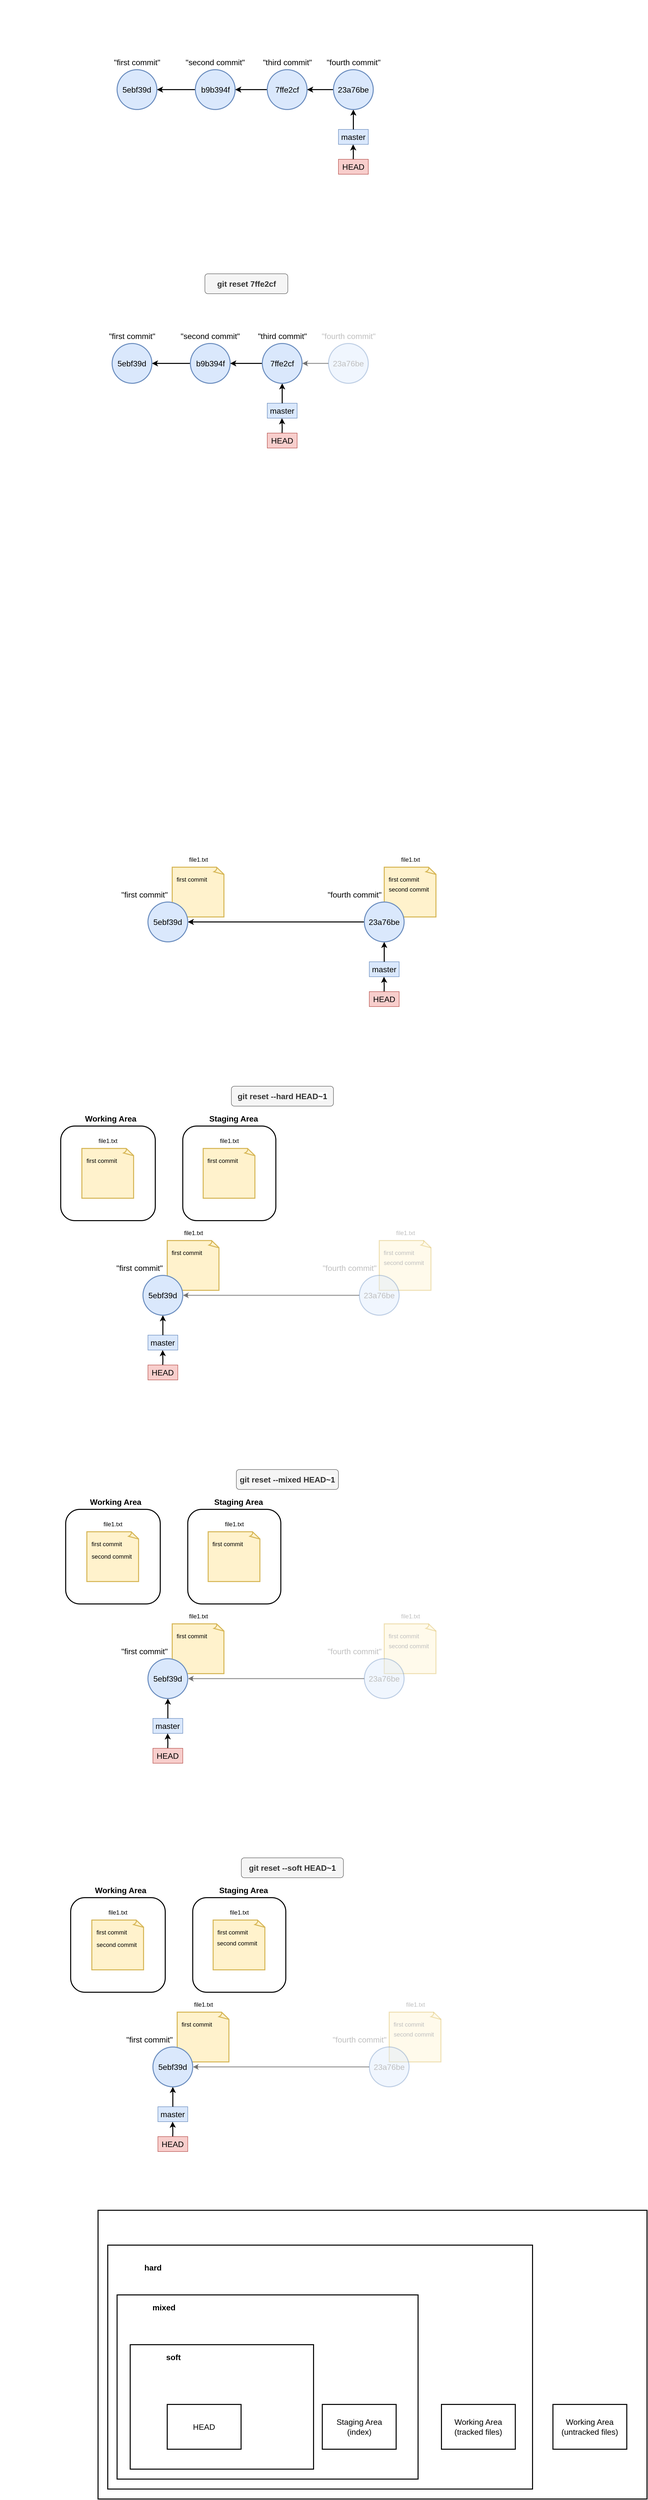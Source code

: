 <mxfile version="26.0.5">
  <diagram name="Pagina-1" id="MbRyjYETofZsR4-3Njn7">
    <mxGraphModel dx="2868" dy="391" grid="1" gridSize="10" guides="1" tooltips="1" connect="1" arrows="1" fold="1" page="1" pageScale="1" pageWidth="827" pageHeight="1169" math="0" shadow="0">
      <root>
        <mxCell id="0" />
        <mxCell id="1" parent="0" />
        <mxCell id="Lwe1MgsLQpCPCCq5rCXx-76" value="" style="rounded=1;whiteSpace=wrap;html=1;strokeWidth=2;strokeColor=none;absoluteArcSize=1;arcSize=0;" vertex="1" parent="1">
          <mxGeometry x="202" y="4530" width="990" height="450" as="geometry" />
        </mxCell>
        <mxCell id="Lwe1MgsLQpCPCCq5rCXx-1" value="" style="rounded=1;whiteSpace=wrap;html=1;strokeWidth=2;strokeColor=none;absoluteArcSize=1;arcSize=0;" vertex="1" parent="1">
          <mxGeometry x="140" y="2170" width="990" height="450" as="geometry" />
        </mxCell>
        <mxCell id="Lwe1MgsLQpCPCCq5rCXx-2" value="&lt;font style=&quot;font-size: 16px;&quot;&gt;5ebf39d&lt;/font&gt;" style="ellipse;whiteSpace=wrap;html=1;aspect=fixed;strokeWidth=2;fillColor=#dae8fc;strokeColor=#6c8ebf;" vertex="1" parent="1">
          <mxGeometry x="365.25" y="2310" width="80" height="80" as="geometry" />
        </mxCell>
        <mxCell id="Lwe1MgsLQpCPCCq5rCXx-3" value="&lt;font style=&quot;font-size: 16px;&quot;&gt;&quot;first commit&quot;&lt;/font&gt;" style="text;html=1;align=center;verticalAlign=middle;whiteSpace=wrap;rounded=0;" vertex="1" parent="1">
          <mxGeometry x="350" y="2280" width="110.5" height="30" as="geometry" />
        </mxCell>
        <mxCell id="Lwe1MgsLQpCPCCq5rCXx-4" style="edgeStyle=orthogonalEdgeStyle;rounded=0;orthogonalLoop=1;jettySize=auto;html=1;endArrow=none;endFill=0;startArrow=classic;startFill=1;strokeWidth=2;" edge="1" parent="1">
          <mxGeometry relative="1" as="geometry">
            <mxPoint x="839.5" y="2500" as="targetPoint" />
            <mxPoint x="839.5" y="2460" as="sourcePoint" />
          </mxGeometry>
        </mxCell>
        <mxCell id="Lwe1MgsLQpCPCCq5rCXx-5" value="&lt;font style=&quot;font-size: 16px;&quot;&gt;HEAD&lt;/font&gt;" style="text;html=1;align=center;verticalAlign=middle;whiteSpace=wrap;rounded=0;fillColor=#f8cecc;strokeColor=#b85450;" vertex="1" parent="1">
          <mxGeometry x="810" y="2490" width="60" height="30" as="geometry" />
        </mxCell>
        <mxCell id="Lwe1MgsLQpCPCCq5rCXx-6" value="&lt;font style=&quot;font-size: 16px;&quot;&gt;master&lt;/font&gt;" style="text;html=1;align=center;verticalAlign=middle;whiteSpace=wrap;rounded=0;fillColor=#dae8fc;strokeColor=#6c8ebf;" vertex="1" parent="1">
          <mxGeometry x="810" y="2430" width="60" height="30" as="geometry" />
        </mxCell>
        <mxCell id="Lwe1MgsLQpCPCCq5rCXx-7" value="" style="endArrow=classic;html=1;rounded=0;entryX=0.5;entryY=1;entryDx=0;entryDy=0;exitX=0.5;exitY=0;exitDx=0;exitDy=0;strokeWidth=2;" edge="1" parent="1" source="Lwe1MgsLQpCPCCq5rCXx-6">
          <mxGeometry width="50" height="50" relative="1" as="geometry">
            <mxPoint x="780" y="2460" as="sourcePoint" />
            <mxPoint x="840" y="2390" as="targetPoint" />
          </mxGeometry>
        </mxCell>
        <mxCell id="Lwe1MgsLQpCPCCq5rCXx-8" style="edgeStyle=orthogonalEdgeStyle;rounded=0;orthogonalLoop=1;jettySize=auto;html=1;entryX=1;entryY=0.5;entryDx=0;entryDy=0;strokeWidth=2;" edge="1" parent="1" source="Lwe1MgsLQpCPCCq5rCXx-9" target="Lwe1MgsLQpCPCCq5rCXx-2">
          <mxGeometry relative="1" as="geometry" />
        </mxCell>
        <mxCell id="Lwe1MgsLQpCPCCq5rCXx-9" value="&lt;font style=&quot;font-size: 16px;&quot;&gt;b9b394f&lt;/font&gt;" style="ellipse;whiteSpace=wrap;html=1;aspect=fixed;strokeWidth=2;fillColor=#dae8fc;strokeColor=#6c8ebf;" vertex="1" parent="1">
          <mxGeometry x="522.5" y="2310" width="80" height="80" as="geometry" />
        </mxCell>
        <mxCell id="Lwe1MgsLQpCPCCq5rCXx-10" value="&lt;font style=&quot;font-size: 16px;&quot;&gt;&quot;second commit&quot;&lt;/font&gt;" style="text;html=1;align=center;verticalAlign=middle;whiteSpace=wrap;rounded=0;" vertex="1" parent="1">
          <mxGeometry x="502.25" y="2280" width="120.5" height="30" as="geometry" />
        </mxCell>
        <mxCell id="Lwe1MgsLQpCPCCq5rCXx-17" style="edgeStyle=orthogonalEdgeStyle;rounded=0;orthogonalLoop=1;jettySize=auto;html=1;entryX=1;entryY=0.5;entryDx=0;entryDy=0;strokeWidth=2;" edge="1" parent="1" source="Lwe1MgsLQpCPCCq5rCXx-15" target="Lwe1MgsLQpCPCCq5rCXx-9">
          <mxGeometry relative="1" as="geometry" />
        </mxCell>
        <mxCell id="Lwe1MgsLQpCPCCq5rCXx-15" value="&lt;font style=&quot;font-size: 16px;&quot;&gt;7ffe2cf&lt;/font&gt;" style="ellipse;whiteSpace=wrap;html=1;aspect=fixed;strokeWidth=2;fillColor=#dae8fc;strokeColor=#6c8ebf;" vertex="1" parent="1">
          <mxGeometry x="667" y="2310" width="80" height="80" as="geometry" />
        </mxCell>
        <mxCell id="Lwe1MgsLQpCPCCq5rCXx-18" style="edgeStyle=orthogonalEdgeStyle;rounded=0;orthogonalLoop=1;jettySize=auto;html=1;entryX=1;entryY=0.5;entryDx=0;entryDy=0;strokeWidth=2;" edge="1" parent="1" source="Lwe1MgsLQpCPCCq5rCXx-16" target="Lwe1MgsLQpCPCCq5rCXx-15">
          <mxGeometry relative="1" as="geometry" />
        </mxCell>
        <mxCell id="Lwe1MgsLQpCPCCq5rCXx-16" value="&lt;font style=&quot;font-size: 16px;&quot;&gt;23a76be&lt;/font&gt;" style="ellipse;whiteSpace=wrap;html=1;aspect=fixed;strokeWidth=2;fillColor=#dae8fc;strokeColor=#6c8ebf;" vertex="1" parent="1">
          <mxGeometry x="800" y="2310" width="80" height="80" as="geometry" />
        </mxCell>
        <mxCell id="Lwe1MgsLQpCPCCq5rCXx-19" value="&lt;font style=&quot;font-size: 16px;&quot;&gt;&quot;third commit&quot;&lt;/font&gt;" style="text;html=1;align=center;verticalAlign=middle;whiteSpace=wrap;rounded=0;" vertex="1" parent="1">
          <mxGeometry x="646.75" y="2280" width="120.5" height="30" as="geometry" />
        </mxCell>
        <mxCell id="Lwe1MgsLQpCPCCq5rCXx-20" value="&lt;font style=&quot;font-size: 16px;&quot;&gt;&quot;fourth commit&quot;&lt;/font&gt;" style="text;html=1;align=center;verticalAlign=middle;whiteSpace=wrap;rounded=0;" vertex="1" parent="1">
          <mxGeometry x="780" y="2280" width="120.5" height="30" as="geometry" />
        </mxCell>
        <mxCell id="Lwe1MgsLQpCPCCq5rCXx-21" value="" style="rounded=1;whiteSpace=wrap;html=1;strokeWidth=2;strokeColor=none;absoluteArcSize=1;arcSize=0;" vertex="1" parent="1">
          <mxGeometry x="130" y="2720" width="990" height="450" as="geometry" />
        </mxCell>
        <mxCell id="Lwe1MgsLQpCPCCq5rCXx-22" value="&lt;font style=&quot;font-size: 16px;&quot;&gt;5ebf39d&lt;/font&gt;" style="ellipse;whiteSpace=wrap;html=1;aspect=fixed;strokeWidth=2;fillColor=#dae8fc;strokeColor=#6c8ebf;" vertex="1" parent="1">
          <mxGeometry x="355.25" y="2860" width="80" height="80" as="geometry" />
        </mxCell>
        <mxCell id="Lwe1MgsLQpCPCCq5rCXx-23" value="&lt;font style=&quot;font-size: 16px;&quot;&gt;&quot;first commit&quot;&lt;/font&gt;" style="text;html=1;align=center;verticalAlign=middle;whiteSpace=wrap;rounded=0;" vertex="1" parent="1">
          <mxGeometry x="340" y="2830" width="110.5" height="30" as="geometry" />
        </mxCell>
        <mxCell id="Lwe1MgsLQpCPCCq5rCXx-24" style="edgeStyle=orthogonalEdgeStyle;rounded=0;orthogonalLoop=1;jettySize=auto;html=1;endArrow=none;endFill=0;startArrow=classic;startFill=1;strokeWidth=2;" edge="1" parent="1">
          <mxGeometry relative="1" as="geometry">
            <mxPoint x="696.5" y="3050" as="targetPoint" />
            <mxPoint x="696.5" y="3010" as="sourcePoint" />
          </mxGeometry>
        </mxCell>
        <mxCell id="Lwe1MgsLQpCPCCq5rCXx-25" value="&lt;font style=&quot;font-size: 16px;&quot;&gt;HEAD&lt;/font&gt;" style="text;html=1;align=center;verticalAlign=middle;whiteSpace=wrap;rounded=0;fillColor=#f8cecc;strokeColor=#b85450;" vertex="1" parent="1">
          <mxGeometry x="667" y="3040" width="60" height="30" as="geometry" />
        </mxCell>
        <mxCell id="Lwe1MgsLQpCPCCq5rCXx-26" value="&lt;font style=&quot;font-size: 16px;&quot;&gt;master&lt;/font&gt;" style="text;html=1;align=center;verticalAlign=middle;whiteSpace=wrap;rounded=0;fillColor=#dae8fc;strokeColor=#6c8ebf;" vertex="1" parent="1">
          <mxGeometry x="667" y="2980" width="60" height="30" as="geometry" />
        </mxCell>
        <mxCell id="Lwe1MgsLQpCPCCq5rCXx-27" value="" style="endArrow=classic;html=1;rounded=0;entryX=0.5;entryY=1;entryDx=0;entryDy=0;exitX=0.5;exitY=0;exitDx=0;exitDy=0;strokeWidth=2;" edge="1" parent="1" source="Lwe1MgsLQpCPCCq5rCXx-26">
          <mxGeometry width="50" height="50" relative="1" as="geometry">
            <mxPoint x="637" y="3010" as="sourcePoint" />
            <mxPoint x="697" y="2940" as="targetPoint" />
          </mxGeometry>
        </mxCell>
        <mxCell id="Lwe1MgsLQpCPCCq5rCXx-28" style="edgeStyle=orthogonalEdgeStyle;rounded=0;orthogonalLoop=1;jettySize=auto;html=1;entryX=1;entryY=0.5;entryDx=0;entryDy=0;strokeWidth=2;" edge="1" parent="1" source="Lwe1MgsLQpCPCCq5rCXx-29" target="Lwe1MgsLQpCPCCq5rCXx-22">
          <mxGeometry relative="1" as="geometry" />
        </mxCell>
        <mxCell id="Lwe1MgsLQpCPCCq5rCXx-29" value="&lt;font style=&quot;font-size: 16px;&quot;&gt;b9b394f&lt;/font&gt;" style="ellipse;whiteSpace=wrap;html=1;aspect=fixed;strokeWidth=2;fillColor=#dae8fc;strokeColor=#6c8ebf;" vertex="1" parent="1">
          <mxGeometry x="512.5" y="2860" width="80" height="80" as="geometry" />
        </mxCell>
        <mxCell id="Lwe1MgsLQpCPCCq5rCXx-30" value="&lt;font style=&quot;font-size: 16px;&quot;&gt;&quot;second commit&quot;&lt;/font&gt;" style="text;html=1;align=center;verticalAlign=middle;whiteSpace=wrap;rounded=0;" vertex="1" parent="1">
          <mxGeometry x="492.25" y="2830" width="120.5" height="30" as="geometry" />
        </mxCell>
        <mxCell id="Lwe1MgsLQpCPCCq5rCXx-31" style="edgeStyle=orthogonalEdgeStyle;rounded=0;orthogonalLoop=1;jettySize=auto;html=1;entryX=1;entryY=0.5;entryDx=0;entryDy=0;strokeWidth=2;" edge="1" parent="1" source="Lwe1MgsLQpCPCCq5rCXx-32" target="Lwe1MgsLQpCPCCq5rCXx-29">
          <mxGeometry relative="1" as="geometry" />
        </mxCell>
        <mxCell id="Lwe1MgsLQpCPCCq5rCXx-32" value="&lt;font style=&quot;font-size: 16px;&quot;&gt;7ffe2cf&lt;/font&gt;" style="ellipse;whiteSpace=wrap;html=1;aspect=fixed;strokeWidth=2;fillColor=#dae8fc;strokeColor=#6c8ebf;" vertex="1" parent="1">
          <mxGeometry x="657" y="2860" width="80" height="80" as="geometry" />
        </mxCell>
        <mxCell id="Lwe1MgsLQpCPCCq5rCXx-33" style="edgeStyle=orthogonalEdgeStyle;rounded=0;orthogonalLoop=1;jettySize=auto;html=1;entryX=1;entryY=0.5;entryDx=0;entryDy=0;strokeWidth=2;opacity=40;" edge="1" parent="1" source="Lwe1MgsLQpCPCCq5rCXx-34" target="Lwe1MgsLQpCPCCq5rCXx-32">
          <mxGeometry relative="1" as="geometry" />
        </mxCell>
        <mxCell id="Lwe1MgsLQpCPCCq5rCXx-34" value="&lt;font style=&quot;font-size: 16px;&quot;&gt;23a76be&lt;/font&gt;" style="ellipse;whiteSpace=wrap;html=1;aspect=fixed;strokeWidth=2;fillColor=#dae8fc;strokeColor=#6c8ebf;opacity=40;fontColor=#BFBFBF;" vertex="1" parent="1">
          <mxGeometry x="790" y="2860" width="80" height="80" as="geometry" />
        </mxCell>
        <mxCell id="Lwe1MgsLQpCPCCq5rCXx-35" value="&lt;font style=&quot;font-size: 16px;&quot;&gt;&quot;third commit&quot;&lt;/font&gt;" style="text;html=1;align=center;verticalAlign=middle;whiteSpace=wrap;rounded=0;" vertex="1" parent="1">
          <mxGeometry x="636.75" y="2830" width="120.5" height="30" as="geometry" />
        </mxCell>
        <mxCell id="Lwe1MgsLQpCPCCq5rCXx-36" value="&lt;font style=&quot;font-size: 16px;&quot;&gt;&quot;fourth commit&quot;&lt;/font&gt;" style="text;html=1;align=center;verticalAlign=middle;whiteSpace=wrap;rounded=0;opacity=40;fontColor=#BFBFBF;" vertex="1" parent="1">
          <mxGeometry x="770" y="2830" width="120.5" height="30" as="geometry" />
        </mxCell>
        <mxCell id="Lwe1MgsLQpCPCCq5rCXx-37" value="git reset 7ffe2cf" style="rounded=1;whiteSpace=wrap;html=1;fillColor=#f5f5f5;fontColor=#333333;strokeColor=#666666;fontStyle=1;fontSize=16;" vertex="1" parent="1">
          <mxGeometry x="541.69" y="2720" width="166.63" height="40" as="geometry" />
        </mxCell>
        <mxCell id="Lwe1MgsLQpCPCCq5rCXx-38" value="" style="rounded=1;whiteSpace=wrap;html=1;strokeWidth=2;strokeColor=none;absoluteArcSize=1;arcSize=0;" vertex="1" parent="1">
          <mxGeometry x="202" y="4350" width="990" height="450" as="geometry" />
        </mxCell>
        <mxCell id="Lwe1MgsLQpCPCCq5rCXx-41" style="edgeStyle=orthogonalEdgeStyle;rounded=0;orthogonalLoop=1;jettySize=auto;html=1;endArrow=none;endFill=0;startArrow=classic;startFill=1;strokeWidth=2;" edge="1" parent="1">
          <mxGeometry relative="1" as="geometry">
            <mxPoint x="456.75" y="4922" as="targetPoint" />
            <mxPoint x="456.75" y="4882" as="sourcePoint" />
          </mxGeometry>
        </mxCell>
        <mxCell id="Lwe1MgsLQpCPCCq5rCXx-42" value="&lt;font style=&quot;font-size: 16px;&quot;&gt;HEAD&lt;/font&gt;" style="text;html=1;align=center;verticalAlign=middle;whiteSpace=wrap;rounded=0;fillColor=#f8cecc;strokeColor=#b85450;" vertex="1" parent="1">
          <mxGeometry x="427.25" y="4912" width="60" height="30" as="geometry" />
        </mxCell>
        <mxCell id="Lwe1MgsLQpCPCCq5rCXx-43" value="&lt;font style=&quot;font-size: 16px;&quot;&gt;master&lt;/font&gt;" style="text;html=1;align=center;verticalAlign=middle;whiteSpace=wrap;rounded=0;fillColor=#dae8fc;strokeColor=#6c8ebf;" vertex="1" parent="1">
          <mxGeometry x="427.25" y="4852" width="60" height="30" as="geometry" />
        </mxCell>
        <mxCell id="Lwe1MgsLQpCPCCq5rCXx-44" value="" style="endArrow=classic;html=1;rounded=0;entryX=0.5;entryY=1;entryDx=0;entryDy=0;exitX=0.5;exitY=0;exitDx=0;exitDy=0;strokeWidth=2;" edge="1" parent="1" source="Lwe1MgsLQpCPCCq5rCXx-43">
          <mxGeometry width="50" height="50" relative="1" as="geometry">
            <mxPoint x="397.25" y="4882" as="sourcePoint" />
            <mxPoint x="457.25" y="4812" as="targetPoint" />
          </mxGeometry>
        </mxCell>
        <mxCell id="Lwe1MgsLQpCPCCq5rCXx-54" style="edgeStyle=orthogonalEdgeStyle;rounded=0;orthogonalLoop=1;jettySize=auto;html=1;entryX=1;entryY=0.5;entryDx=0;entryDy=0;strokeWidth=2;opacity=40;" edge="1" parent="1" source="Lwe1MgsLQpCPCCq5rCXx-51" target="Lwe1MgsLQpCPCCq5rCXx-39">
          <mxGeometry relative="1" as="geometry" />
        </mxCell>
        <mxCell id="Lwe1MgsLQpCPCCq5rCXx-53" value="&lt;font style=&quot;font-size: 16px;&quot;&gt;&quot;fourth commit&quot;&lt;/font&gt;" style="text;html=1;align=center;verticalAlign=middle;whiteSpace=wrap;rounded=0;fontColor=#BFBFBF;" vertex="1" parent="1">
          <mxGeometry x="771.5" y="4702" width="120.5" height="30" as="geometry" />
        </mxCell>
        <mxCell id="Lwe1MgsLQpCPCCq5rCXx-55" value="file1.txt" style="text;html=1;align=center;verticalAlign=middle;whiteSpace=wrap;rounded=0;" vertex="1" parent="1">
          <mxGeometry x="478.5" y="4632" width="80" height="30" as="geometry" />
        </mxCell>
        <mxCell id="Lwe1MgsLQpCPCCq5rCXx-56" value="" style="whiteSpace=wrap;html=1;shape=mxgraph.basic.document;strokeWidth=2;fillColor=#fff2cc;strokeColor=#d6b656;" vertex="1" parent="1">
          <mxGeometry x="466" y="4662" width="105" height="100" as="geometry" />
        </mxCell>
        <mxCell id="Lwe1MgsLQpCPCCq5rCXx-57" value="first commit" style="text;html=1;align=center;verticalAlign=middle;whiteSpace=wrap;rounded=0;" vertex="1" parent="1">
          <mxGeometry x="473" y="4672" width="65" height="30" as="geometry" />
        </mxCell>
        <mxCell id="Lwe1MgsLQpCPCCq5rCXx-40" value="&lt;font style=&quot;font-size: 16px;&quot;&gt;&quot;first commit&quot;&lt;/font&gt;" style="text;html=1;align=center;verticalAlign=middle;whiteSpace=wrap;rounded=0;" vertex="1" parent="1">
          <mxGeometry x="355" y="4702" width="110.5" height="30" as="geometry" />
        </mxCell>
        <mxCell id="Lwe1MgsLQpCPCCq5rCXx-39" value="&lt;font style=&quot;font-size: 16px;&quot;&gt;5ebf39d&lt;/font&gt;" style="ellipse;whiteSpace=wrap;html=1;aspect=fixed;strokeWidth=2;fillColor=#dae8fc;strokeColor=#6c8ebf;" vertex="1" parent="1">
          <mxGeometry x="417.25" y="4732" width="80" height="80" as="geometry" />
        </mxCell>
        <mxCell id="Lwe1MgsLQpCPCCq5rCXx-58" value="file1.txt" style="text;html=1;align=center;verticalAlign=middle;whiteSpace=wrap;rounded=0;fontColor=#BFBFBF;" vertex="1" parent="1">
          <mxGeometry x="904.5" y="4632" width="80" height="30" as="geometry" />
        </mxCell>
        <mxCell id="Lwe1MgsLQpCPCCq5rCXx-59" value="" style="whiteSpace=wrap;html=1;shape=mxgraph.basic.document;strokeWidth=2;fillColor=#fff2cc;strokeColor=#d6b656;opacity=40;" vertex="1" parent="1">
          <mxGeometry x="892" y="4662" width="105" height="100" as="geometry" />
        </mxCell>
        <mxCell id="Lwe1MgsLQpCPCCq5rCXx-60" value="first commit" style="text;html=1;align=center;verticalAlign=middle;whiteSpace=wrap;rounded=0;fontColor=#BFBFBF;" vertex="1" parent="1">
          <mxGeometry x="899" y="4672" width="65" height="30" as="geometry" />
        </mxCell>
        <mxCell id="Lwe1MgsLQpCPCCq5rCXx-61" value="second commit" style="text;html=1;align=center;verticalAlign=middle;whiteSpace=wrap;rounded=0;fontColor=#BFBFBF;" vertex="1" parent="1">
          <mxGeometry x="890" y="4692" width="103" height="30" as="geometry" />
        </mxCell>
        <mxCell id="Lwe1MgsLQpCPCCq5rCXx-51" value="&lt;font style=&quot;font-size: 16px;&quot;&gt;23a76be&lt;/font&gt;" style="ellipse;whiteSpace=wrap;html=1;aspect=fixed;strokeWidth=2;fillColor=#dae8fc;strokeColor=#6c8ebf;opacity=40;fontColor=#BFBFBF;" vertex="1" parent="1">
          <mxGeometry x="852" y="4732" width="80" height="80" as="geometry" />
        </mxCell>
        <mxCell id="Lwe1MgsLQpCPCCq5rCXx-62" value="" style="rounded=1;whiteSpace=wrap;html=1;strokeWidth=2;" vertex="1" parent="1">
          <mxGeometry x="252" y="4432" width="190" height="190" as="geometry" />
        </mxCell>
        <mxCell id="Lwe1MgsLQpCPCCq5rCXx-63" value="Working Area" style="text;html=1;align=center;verticalAlign=middle;whiteSpace=wrap;rounded=0;fontSize=16;fontStyle=1" vertex="1" parent="1">
          <mxGeometry x="294.5" y="4402" width="114.75" height="30" as="geometry" />
        </mxCell>
        <mxCell id="Lwe1MgsLQpCPCCq5rCXx-64" value="file1.txt" style="text;html=1;align=center;verticalAlign=middle;whiteSpace=wrap;rounded=0;" vertex="1" parent="1">
          <mxGeometry x="307" y="4447" width="80" height="30" as="geometry" />
        </mxCell>
        <mxCell id="Lwe1MgsLQpCPCCq5rCXx-65" value="" style="rounded=1;whiteSpace=wrap;html=1;strokeWidth=2;" vertex="1" parent="1">
          <mxGeometry x="497.25" y="4432" width="187" height="190" as="geometry" />
        </mxCell>
        <mxCell id="Lwe1MgsLQpCPCCq5rCXx-66" value="Staging Area" style="text;html=1;align=center;verticalAlign=middle;whiteSpace=wrap;rounded=0;fontSize=16;fontStyle=1" vertex="1" parent="1">
          <mxGeometry x="545.25" y="4402" width="109.25" height="30" as="geometry" />
        </mxCell>
        <mxCell id="Lwe1MgsLQpCPCCq5rCXx-67" value="" style="whiteSpace=wrap;html=1;shape=mxgraph.basic.document;strokeWidth=2;fillColor=#fff2cc;strokeColor=#d6b656;" vertex="1" parent="1">
          <mxGeometry x="294.5" y="4477" width="105" height="100" as="geometry" />
        </mxCell>
        <mxCell id="Lwe1MgsLQpCPCCq5rCXx-68" value="first commit" style="text;html=1;align=center;verticalAlign=middle;whiteSpace=wrap;rounded=0;" vertex="1" parent="1">
          <mxGeometry x="301.5" y="4487" width="65" height="30" as="geometry" />
        </mxCell>
        <mxCell id="Lwe1MgsLQpCPCCq5rCXx-73" value="file1.txt" style="text;html=1;align=center;verticalAlign=middle;whiteSpace=wrap;rounded=0;" vertex="1" parent="1">
          <mxGeometry x="550.75" y="4447" width="80" height="30" as="geometry" />
        </mxCell>
        <mxCell id="Lwe1MgsLQpCPCCq5rCXx-74" value="" style="whiteSpace=wrap;html=1;shape=mxgraph.basic.document;strokeWidth=2;fillColor=#fff2cc;strokeColor=#d6b656;" vertex="1" parent="1">
          <mxGeometry x="538.25" y="4477" width="105" height="100" as="geometry" />
        </mxCell>
        <mxCell id="Lwe1MgsLQpCPCCq5rCXx-75" value="first commit" style="text;html=1;align=center;verticalAlign=middle;whiteSpace=wrap;rounded=0;" vertex="1" parent="1">
          <mxGeometry x="545.25" y="4487" width="65" height="30" as="geometry" />
        </mxCell>
        <mxCell id="Lwe1MgsLQpCPCCq5rCXx-77" value="" style="rounded=1;whiteSpace=wrap;html=1;strokeWidth=2;strokeColor=none;absoluteArcSize=1;arcSize=0;" vertex="1" parent="1">
          <mxGeometry x="212" y="3780" width="990" height="450" as="geometry" />
        </mxCell>
        <mxCell id="Lwe1MgsLQpCPCCq5rCXx-78" value="" style="rounded=1;whiteSpace=wrap;html=1;strokeWidth=2;strokeColor=none;absoluteArcSize=1;arcSize=0;" vertex="1" parent="1">
          <mxGeometry x="212" y="3600" width="990" height="450" as="geometry" />
        </mxCell>
        <mxCell id="Lwe1MgsLQpCPCCq5rCXx-79" style="edgeStyle=orthogonalEdgeStyle;rounded=0;orthogonalLoop=1;jettySize=auto;html=1;endArrow=none;endFill=0;startArrow=classic;startFill=1;strokeWidth=2;" edge="1" parent="1">
          <mxGeometry relative="1" as="geometry">
            <mxPoint x="901.5" y="4172" as="targetPoint" />
            <mxPoint x="901.5" y="4132" as="sourcePoint" />
          </mxGeometry>
        </mxCell>
        <mxCell id="Lwe1MgsLQpCPCCq5rCXx-80" value="&lt;font style=&quot;font-size: 16px;&quot;&gt;HEAD&lt;/font&gt;" style="text;html=1;align=center;verticalAlign=middle;whiteSpace=wrap;rounded=0;fillColor=#f8cecc;strokeColor=#b85450;" vertex="1" parent="1">
          <mxGeometry x="872" y="4162" width="60" height="30" as="geometry" />
        </mxCell>
        <mxCell id="Lwe1MgsLQpCPCCq5rCXx-81" value="&lt;font style=&quot;font-size: 16px;&quot;&gt;master&lt;/font&gt;" style="text;html=1;align=center;verticalAlign=middle;whiteSpace=wrap;rounded=0;fillColor=#dae8fc;strokeColor=#6c8ebf;" vertex="1" parent="1">
          <mxGeometry x="872" y="4102" width="60" height="30" as="geometry" />
        </mxCell>
        <mxCell id="Lwe1MgsLQpCPCCq5rCXx-82" value="" style="endArrow=classic;html=1;rounded=0;entryX=0.5;entryY=1;entryDx=0;entryDy=0;exitX=0.5;exitY=0;exitDx=0;exitDy=0;strokeWidth=2;" edge="1" parent="1" source="Lwe1MgsLQpCPCCq5rCXx-81">
          <mxGeometry width="50" height="50" relative="1" as="geometry">
            <mxPoint x="842" y="4132" as="sourcePoint" />
            <mxPoint x="902" y="4062" as="targetPoint" />
          </mxGeometry>
        </mxCell>
        <mxCell id="Lwe1MgsLQpCPCCq5rCXx-83" style="edgeStyle=orthogonalEdgeStyle;rounded=0;orthogonalLoop=1;jettySize=auto;html=1;entryX=1;entryY=0.5;entryDx=0;entryDy=0;strokeWidth=2;" edge="1" parent="1" source="Lwe1MgsLQpCPCCq5rCXx-94" target="Lwe1MgsLQpCPCCq5rCXx-89">
          <mxGeometry relative="1" as="geometry" />
        </mxCell>
        <mxCell id="Lwe1MgsLQpCPCCq5rCXx-84" value="&lt;font style=&quot;font-size: 16px;&quot;&gt;&quot;fourth commit&quot;&lt;/font&gt;" style="text;html=1;align=center;verticalAlign=middle;whiteSpace=wrap;rounded=0;" vertex="1" parent="1">
          <mxGeometry x="781.5" y="3952" width="120.5" height="30" as="geometry" />
        </mxCell>
        <mxCell id="Lwe1MgsLQpCPCCq5rCXx-85" value="file1.txt" style="text;html=1;align=center;verticalAlign=middle;whiteSpace=wrap;rounded=0;" vertex="1" parent="1">
          <mxGeometry x="488.5" y="3882" width="80" height="30" as="geometry" />
        </mxCell>
        <mxCell id="Lwe1MgsLQpCPCCq5rCXx-86" value="" style="whiteSpace=wrap;html=1;shape=mxgraph.basic.document;strokeWidth=2;fillColor=#fff2cc;strokeColor=#d6b656;" vertex="1" parent="1">
          <mxGeometry x="476" y="3912" width="105" height="100" as="geometry" />
        </mxCell>
        <mxCell id="Lwe1MgsLQpCPCCq5rCXx-87" value="first commit" style="text;html=1;align=center;verticalAlign=middle;whiteSpace=wrap;rounded=0;" vertex="1" parent="1">
          <mxGeometry x="483" y="3922" width="65" height="30" as="geometry" />
        </mxCell>
        <mxCell id="Lwe1MgsLQpCPCCq5rCXx-88" value="&lt;font style=&quot;font-size: 16px;&quot;&gt;&quot;first commit&quot;&lt;/font&gt;" style="text;html=1;align=center;verticalAlign=middle;whiteSpace=wrap;rounded=0;" vertex="1" parent="1">
          <mxGeometry x="365" y="3952" width="110.5" height="30" as="geometry" />
        </mxCell>
        <mxCell id="Lwe1MgsLQpCPCCq5rCXx-89" value="&lt;font style=&quot;font-size: 16px;&quot;&gt;5ebf39d&lt;/font&gt;" style="ellipse;whiteSpace=wrap;html=1;aspect=fixed;strokeWidth=2;fillColor=#dae8fc;strokeColor=#6c8ebf;" vertex="1" parent="1">
          <mxGeometry x="427.25" y="3982" width="80" height="80" as="geometry" />
        </mxCell>
        <mxCell id="Lwe1MgsLQpCPCCq5rCXx-90" value="file1.txt" style="text;html=1;align=center;verticalAlign=middle;whiteSpace=wrap;rounded=0;" vertex="1" parent="1">
          <mxGeometry x="914.5" y="3882" width="80" height="30" as="geometry" />
        </mxCell>
        <mxCell id="Lwe1MgsLQpCPCCq5rCXx-91" value="" style="whiteSpace=wrap;html=1;shape=mxgraph.basic.document;strokeWidth=2;fillColor=#fff2cc;strokeColor=#d6b656;" vertex="1" parent="1">
          <mxGeometry x="902" y="3912" width="105" height="100" as="geometry" />
        </mxCell>
        <mxCell id="Lwe1MgsLQpCPCCq5rCXx-92" value="first commit" style="text;html=1;align=center;verticalAlign=middle;whiteSpace=wrap;rounded=0;" vertex="1" parent="1">
          <mxGeometry x="909" y="3922" width="65" height="30" as="geometry" />
        </mxCell>
        <mxCell id="Lwe1MgsLQpCPCCq5rCXx-93" value="second commit" style="text;html=1;align=center;verticalAlign=middle;whiteSpace=wrap;rounded=0;" vertex="1" parent="1">
          <mxGeometry x="900" y="3942" width="103" height="30" as="geometry" />
        </mxCell>
        <mxCell id="Lwe1MgsLQpCPCCq5rCXx-94" value="&lt;font style=&quot;font-size: 16px;&quot;&gt;23a76be&lt;/font&gt;" style="ellipse;whiteSpace=wrap;html=1;aspect=fixed;strokeWidth=2;fillColor=#dae8fc;strokeColor=#6c8ebf;" vertex="1" parent="1">
          <mxGeometry x="862" y="3982" width="80" height="80" as="geometry" />
        </mxCell>
        <mxCell id="Lwe1MgsLQpCPCCq5rCXx-105" value="git reset --hard HEAD&lt;span style=&quot;color: rgb(32, 33, 34); font-family: sans-serif; text-align: start; background-color: rgb(255, 255, 255);&quot;&gt;~1&lt;/span&gt;" style="rounded=1;whiteSpace=wrap;html=1;fillColor=#f5f5f5;fontColor=#333333;strokeColor=#666666;fontStyle=1;fontSize=16;" vertex="1" parent="1">
          <mxGeometry x="594.87" y="4352" width="205.13" height="40" as="geometry" />
        </mxCell>
        <mxCell id="Lwe1MgsLQpCPCCq5rCXx-106" value="" style="rounded=1;whiteSpace=wrap;html=1;strokeWidth=2;strokeColor=none;absoluteArcSize=1;arcSize=0;" vertex="1" parent="1">
          <mxGeometry x="212" y="5300" width="990" height="450" as="geometry" />
        </mxCell>
        <mxCell id="Lwe1MgsLQpCPCCq5rCXx-107" value="" style="rounded=1;whiteSpace=wrap;html=1;strokeWidth=2;strokeColor=none;absoluteArcSize=1;arcSize=0;" vertex="1" parent="1">
          <mxGeometry x="212" y="5120" width="990" height="450" as="geometry" />
        </mxCell>
        <mxCell id="Lwe1MgsLQpCPCCq5rCXx-108" style="edgeStyle=orthogonalEdgeStyle;rounded=0;orthogonalLoop=1;jettySize=auto;html=1;endArrow=none;endFill=0;startArrow=classic;startFill=1;strokeWidth=2;" edge="1" parent="1">
          <mxGeometry relative="1" as="geometry">
            <mxPoint x="466.75" y="5692" as="targetPoint" />
            <mxPoint x="466.75" y="5652" as="sourcePoint" />
          </mxGeometry>
        </mxCell>
        <mxCell id="Lwe1MgsLQpCPCCq5rCXx-109" value="&lt;font style=&quot;font-size: 16px;&quot;&gt;HEAD&lt;/font&gt;" style="text;html=1;align=center;verticalAlign=middle;whiteSpace=wrap;rounded=0;fillColor=#f8cecc;strokeColor=#b85450;" vertex="1" parent="1">
          <mxGeometry x="437.25" y="5682" width="60" height="30" as="geometry" />
        </mxCell>
        <mxCell id="Lwe1MgsLQpCPCCq5rCXx-110" value="&lt;font style=&quot;font-size: 16px;&quot;&gt;master&lt;/font&gt;" style="text;html=1;align=center;verticalAlign=middle;whiteSpace=wrap;rounded=0;fillColor=#dae8fc;strokeColor=#6c8ebf;" vertex="1" parent="1">
          <mxGeometry x="437.25" y="5622" width="60" height="30" as="geometry" />
        </mxCell>
        <mxCell id="Lwe1MgsLQpCPCCq5rCXx-111" value="" style="endArrow=classic;html=1;rounded=0;entryX=0.5;entryY=1;entryDx=0;entryDy=0;exitX=0.5;exitY=0;exitDx=0;exitDy=0;strokeWidth=2;" edge="1" parent="1" source="Lwe1MgsLQpCPCCq5rCXx-110">
          <mxGeometry width="50" height="50" relative="1" as="geometry">
            <mxPoint x="407.25" y="5652" as="sourcePoint" />
            <mxPoint x="467.25" y="5582" as="targetPoint" />
          </mxGeometry>
        </mxCell>
        <mxCell id="Lwe1MgsLQpCPCCq5rCXx-112" style="edgeStyle=orthogonalEdgeStyle;rounded=0;orthogonalLoop=1;jettySize=auto;html=1;entryX=1;entryY=0.5;entryDx=0;entryDy=0;strokeWidth=2;opacity=40;" edge="1" parent="1" source="Lwe1MgsLQpCPCCq5rCXx-123" target="Lwe1MgsLQpCPCCq5rCXx-118">
          <mxGeometry relative="1" as="geometry" />
        </mxCell>
        <mxCell id="Lwe1MgsLQpCPCCq5rCXx-113" value="&lt;font style=&quot;font-size: 16px;&quot;&gt;&quot;fourth commit&quot;&lt;/font&gt;" style="text;html=1;align=center;verticalAlign=middle;whiteSpace=wrap;rounded=0;fontColor=#BFBFBF;" vertex="1" parent="1">
          <mxGeometry x="781.5" y="5472" width="120.5" height="30" as="geometry" />
        </mxCell>
        <mxCell id="Lwe1MgsLQpCPCCq5rCXx-114" value="file1.txt" style="text;html=1;align=center;verticalAlign=middle;whiteSpace=wrap;rounded=0;" vertex="1" parent="1">
          <mxGeometry x="488.5" y="5402" width="80" height="30" as="geometry" />
        </mxCell>
        <mxCell id="Lwe1MgsLQpCPCCq5rCXx-115" value="" style="whiteSpace=wrap;html=1;shape=mxgraph.basic.document;strokeWidth=2;fillColor=#fff2cc;strokeColor=#d6b656;" vertex="1" parent="1">
          <mxGeometry x="476" y="5432" width="105" height="100" as="geometry" />
        </mxCell>
        <mxCell id="Lwe1MgsLQpCPCCq5rCXx-116" value="first commit" style="text;html=1;align=center;verticalAlign=middle;whiteSpace=wrap;rounded=0;" vertex="1" parent="1">
          <mxGeometry x="483" y="5442" width="65" height="30" as="geometry" />
        </mxCell>
        <mxCell id="Lwe1MgsLQpCPCCq5rCXx-117" value="&lt;font style=&quot;font-size: 16px;&quot;&gt;&quot;first commit&quot;&lt;/font&gt;" style="text;html=1;align=center;verticalAlign=middle;whiteSpace=wrap;rounded=0;" vertex="1" parent="1">
          <mxGeometry x="365" y="5472" width="110.5" height="30" as="geometry" />
        </mxCell>
        <mxCell id="Lwe1MgsLQpCPCCq5rCXx-118" value="&lt;font style=&quot;font-size: 16px;&quot;&gt;5ebf39d&lt;/font&gt;" style="ellipse;whiteSpace=wrap;html=1;aspect=fixed;strokeWidth=2;fillColor=#dae8fc;strokeColor=#6c8ebf;" vertex="1" parent="1">
          <mxGeometry x="427.25" y="5502" width="80" height="80" as="geometry" />
        </mxCell>
        <mxCell id="Lwe1MgsLQpCPCCq5rCXx-119" value="file1.txt" style="text;html=1;align=center;verticalAlign=middle;whiteSpace=wrap;rounded=0;fontColor=#BFBFBF;" vertex="1" parent="1">
          <mxGeometry x="914.5" y="5402" width="80" height="30" as="geometry" />
        </mxCell>
        <mxCell id="Lwe1MgsLQpCPCCq5rCXx-120" value="" style="whiteSpace=wrap;html=1;shape=mxgraph.basic.document;strokeWidth=2;fillColor=#fff2cc;strokeColor=#d6b656;opacity=40;" vertex="1" parent="1">
          <mxGeometry x="902" y="5432" width="105" height="100" as="geometry" />
        </mxCell>
        <mxCell id="Lwe1MgsLQpCPCCq5rCXx-121" value="first commit" style="text;html=1;align=center;verticalAlign=middle;whiteSpace=wrap;rounded=0;fontColor=#BFBFBF;" vertex="1" parent="1">
          <mxGeometry x="909" y="5442" width="65" height="30" as="geometry" />
        </mxCell>
        <mxCell id="Lwe1MgsLQpCPCCq5rCXx-122" value="second commit" style="text;html=1;align=center;verticalAlign=middle;whiteSpace=wrap;rounded=0;fontColor=#BFBFBF;" vertex="1" parent="1">
          <mxGeometry x="900" y="5462" width="103" height="30" as="geometry" />
        </mxCell>
        <mxCell id="Lwe1MgsLQpCPCCq5rCXx-123" value="&lt;font style=&quot;font-size: 16px;&quot;&gt;23a76be&lt;/font&gt;" style="ellipse;whiteSpace=wrap;html=1;aspect=fixed;strokeWidth=2;fillColor=#dae8fc;strokeColor=#6c8ebf;opacity=40;fontColor=#BFBFBF;" vertex="1" parent="1">
          <mxGeometry x="862" y="5502" width="80" height="80" as="geometry" />
        </mxCell>
        <mxCell id="Lwe1MgsLQpCPCCq5rCXx-124" value="" style="rounded=1;whiteSpace=wrap;html=1;strokeWidth=2;" vertex="1" parent="1">
          <mxGeometry x="262" y="5202" width="190" height="190" as="geometry" />
        </mxCell>
        <mxCell id="Lwe1MgsLQpCPCCq5rCXx-125" value="Working Area" style="text;html=1;align=center;verticalAlign=middle;whiteSpace=wrap;rounded=0;fontSize=16;fontStyle=1" vertex="1" parent="1">
          <mxGeometry x="304.5" y="5172" width="114.75" height="30" as="geometry" />
        </mxCell>
        <mxCell id="Lwe1MgsLQpCPCCq5rCXx-126" value="file1.txt" style="text;html=1;align=center;verticalAlign=middle;whiteSpace=wrap;rounded=0;" vertex="1" parent="1">
          <mxGeometry x="317" y="5217" width="80" height="30" as="geometry" />
        </mxCell>
        <mxCell id="Lwe1MgsLQpCPCCq5rCXx-127" value="" style="rounded=1;whiteSpace=wrap;html=1;strokeWidth=2;" vertex="1" parent="1">
          <mxGeometry x="507.25" y="5202" width="187" height="190" as="geometry" />
        </mxCell>
        <mxCell id="Lwe1MgsLQpCPCCq5rCXx-128" value="Staging Area" style="text;html=1;align=center;verticalAlign=middle;whiteSpace=wrap;rounded=0;fontSize=16;fontStyle=1" vertex="1" parent="1">
          <mxGeometry x="555.25" y="5172" width="109.25" height="30" as="geometry" />
        </mxCell>
        <mxCell id="Lwe1MgsLQpCPCCq5rCXx-129" value="" style="whiteSpace=wrap;html=1;shape=mxgraph.basic.document;strokeWidth=2;fillColor=#fff2cc;strokeColor=#d6b656;" vertex="1" parent="1">
          <mxGeometry x="304.5" y="5247" width="105" height="100" as="geometry" />
        </mxCell>
        <mxCell id="Lwe1MgsLQpCPCCq5rCXx-130" value="first commit" style="text;html=1;align=center;verticalAlign=middle;whiteSpace=wrap;rounded=0;" vertex="1" parent="1">
          <mxGeometry x="311.5" y="5257" width="65" height="30" as="geometry" />
        </mxCell>
        <mxCell id="Lwe1MgsLQpCPCCq5rCXx-131" value="file1.txt" style="text;html=1;align=center;verticalAlign=middle;whiteSpace=wrap;rounded=0;" vertex="1" parent="1">
          <mxGeometry x="560.75" y="5217" width="80" height="30" as="geometry" />
        </mxCell>
        <mxCell id="Lwe1MgsLQpCPCCq5rCXx-132" value="" style="whiteSpace=wrap;html=1;shape=mxgraph.basic.document;strokeWidth=2;fillColor=#fff2cc;strokeColor=#d6b656;" vertex="1" parent="1">
          <mxGeometry x="548.25" y="5247" width="105" height="100" as="geometry" />
        </mxCell>
        <mxCell id="Lwe1MgsLQpCPCCq5rCXx-133" value="first commit" style="text;html=1;align=center;verticalAlign=middle;whiteSpace=wrap;rounded=0;" vertex="1" parent="1">
          <mxGeometry x="555.25" y="5257" width="65" height="30" as="geometry" />
        </mxCell>
        <mxCell id="Lwe1MgsLQpCPCCq5rCXx-134" value="git reset --mixed HEAD&lt;span style=&quot;color: rgb(32, 33, 34); font-family: sans-serif; text-align: start; background-color: rgb(255, 255, 255);&quot;&gt;~1&lt;/span&gt;" style="rounded=1;whiteSpace=wrap;html=1;fillColor=#f5f5f5;fontColor=#333333;strokeColor=#666666;fontStyle=1;fontSize=16;" vertex="1" parent="1">
          <mxGeometry x="604.87" y="5122" width="205.13" height="40" as="geometry" />
        </mxCell>
        <mxCell id="Lwe1MgsLQpCPCCq5rCXx-135" value="second commit" style="text;html=1;align=center;verticalAlign=middle;whiteSpace=wrap;rounded=0;fontColor=#000000;" vertex="1" parent="1">
          <mxGeometry x="303.37" y="5282" width="103" height="30" as="geometry" />
        </mxCell>
        <mxCell id="Lwe1MgsLQpCPCCq5rCXx-136" value="" style="rounded=1;whiteSpace=wrap;html=1;strokeWidth=2;strokeColor=none;absoluteArcSize=1;arcSize=0;" vertex="1" parent="1">
          <mxGeometry x="222" y="6080" width="990" height="450" as="geometry" />
        </mxCell>
        <mxCell id="Lwe1MgsLQpCPCCq5rCXx-137" value="" style="rounded=1;whiteSpace=wrap;html=1;strokeWidth=2;strokeColor=none;absoluteArcSize=1;arcSize=0;" vertex="1" parent="1">
          <mxGeometry x="222" y="5900" width="990" height="450" as="geometry" />
        </mxCell>
        <mxCell id="Lwe1MgsLQpCPCCq5rCXx-138" style="edgeStyle=orthogonalEdgeStyle;rounded=0;orthogonalLoop=1;jettySize=auto;html=1;endArrow=none;endFill=0;startArrow=classic;startFill=1;strokeWidth=2;" edge="1" parent="1">
          <mxGeometry relative="1" as="geometry">
            <mxPoint x="476.75" y="6472" as="targetPoint" />
            <mxPoint x="476.75" y="6432" as="sourcePoint" />
          </mxGeometry>
        </mxCell>
        <mxCell id="Lwe1MgsLQpCPCCq5rCXx-139" value="&lt;font style=&quot;font-size: 16px;&quot;&gt;HEAD&lt;/font&gt;" style="text;html=1;align=center;verticalAlign=middle;whiteSpace=wrap;rounded=0;fillColor=#f8cecc;strokeColor=#b85450;" vertex="1" parent="1">
          <mxGeometry x="447.25" y="6462" width="60" height="30" as="geometry" />
        </mxCell>
        <mxCell id="Lwe1MgsLQpCPCCq5rCXx-140" value="&lt;font style=&quot;font-size: 16px;&quot;&gt;master&lt;/font&gt;" style="text;html=1;align=center;verticalAlign=middle;whiteSpace=wrap;rounded=0;fillColor=#dae8fc;strokeColor=#6c8ebf;" vertex="1" parent="1">
          <mxGeometry x="447.25" y="6402" width="60" height="30" as="geometry" />
        </mxCell>
        <mxCell id="Lwe1MgsLQpCPCCq5rCXx-141" value="" style="endArrow=classic;html=1;rounded=0;entryX=0.5;entryY=1;entryDx=0;entryDy=0;exitX=0.5;exitY=0;exitDx=0;exitDy=0;strokeWidth=2;" edge="1" parent="1" source="Lwe1MgsLQpCPCCq5rCXx-140">
          <mxGeometry width="50" height="50" relative="1" as="geometry">
            <mxPoint x="417.25" y="6432" as="sourcePoint" />
            <mxPoint x="477.25" y="6362" as="targetPoint" />
          </mxGeometry>
        </mxCell>
        <mxCell id="Lwe1MgsLQpCPCCq5rCXx-142" style="edgeStyle=orthogonalEdgeStyle;rounded=0;orthogonalLoop=1;jettySize=auto;html=1;entryX=1;entryY=0.5;entryDx=0;entryDy=0;strokeWidth=2;opacity=40;" edge="1" parent="1" source="Lwe1MgsLQpCPCCq5rCXx-153" target="Lwe1MgsLQpCPCCq5rCXx-148">
          <mxGeometry relative="1" as="geometry" />
        </mxCell>
        <mxCell id="Lwe1MgsLQpCPCCq5rCXx-143" value="&lt;font style=&quot;font-size: 16px;&quot;&gt;&quot;fourth commit&quot;&lt;/font&gt;" style="text;html=1;align=center;verticalAlign=middle;whiteSpace=wrap;rounded=0;fontColor=#BFBFBF;" vertex="1" parent="1">
          <mxGeometry x="791.5" y="6252" width="120.5" height="30" as="geometry" />
        </mxCell>
        <mxCell id="Lwe1MgsLQpCPCCq5rCXx-144" value="file1.txt" style="text;html=1;align=center;verticalAlign=middle;whiteSpace=wrap;rounded=0;" vertex="1" parent="1">
          <mxGeometry x="498.5" y="6182" width="80" height="30" as="geometry" />
        </mxCell>
        <mxCell id="Lwe1MgsLQpCPCCq5rCXx-145" value="" style="whiteSpace=wrap;html=1;shape=mxgraph.basic.document;strokeWidth=2;fillColor=#fff2cc;strokeColor=#d6b656;" vertex="1" parent="1">
          <mxGeometry x="486" y="6212" width="105" height="100" as="geometry" />
        </mxCell>
        <mxCell id="Lwe1MgsLQpCPCCq5rCXx-146" value="first commit" style="text;html=1;align=center;verticalAlign=middle;whiteSpace=wrap;rounded=0;" vertex="1" parent="1">
          <mxGeometry x="493" y="6222" width="65" height="30" as="geometry" />
        </mxCell>
        <mxCell id="Lwe1MgsLQpCPCCq5rCXx-147" value="&lt;font style=&quot;font-size: 16px;&quot;&gt;&quot;first commit&quot;&lt;/font&gt;" style="text;html=1;align=center;verticalAlign=middle;whiteSpace=wrap;rounded=0;" vertex="1" parent="1">
          <mxGeometry x="375" y="6252" width="110.5" height="30" as="geometry" />
        </mxCell>
        <mxCell id="Lwe1MgsLQpCPCCq5rCXx-148" value="&lt;font style=&quot;font-size: 16px;&quot;&gt;5ebf39d&lt;/font&gt;" style="ellipse;whiteSpace=wrap;html=1;aspect=fixed;strokeWidth=2;fillColor=#dae8fc;strokeColor=#6c8ebf;" vertex="1" parent="1">
          <mxGeometry x="437.25" y="6282" width="80" height="80" as="geometry" />
        </mxCell>
        <mxCell id="Lwe1MgsLQpCPCCq5rCXx-149" value="file1.txt" style="text;html=1;align=center;verticalAlign=middle;whiteSpace=wrap;rounded=0;fontColor=#BFBFBF;" vertex="1" parent="1">
          <mxGeometry x="924.5" y="6182" width="80" height="30" as="geometry" />
        </mxCell>
        <mxCell id="Lwe1MgsLQpCPCCq5rCXx-150" value="" style="whiteSpace=wrap;html=1;shape=mxgraph.basic.document;strokeWidth=2;fillColor=#fff2cc;strokeColor=#d6b656;opacity=40;" vertex="1" parent="1">
          <mxGeometry x="912" y="6212" width="105" height="100" as="geometry" />
        </mxCell>
        <mxCell id="Lwe1MgsLQpCPCCq5rCXx-151" value="first commit" style="text;html=1;align=center;verticalAlign=middle;whiteSpace=wrap;rounded=0;fontColor=#BFBFBF;" vertex="1" parent="1">
          <mxGeometry x="919" y="6222" width="65" height="30" as="geometry" />
        </mxCell>
        <mxCell id="Lwe1MgsLQpCPCCq5rCXx-152" value="second commit" style="text;html=1;align=center;verticalAlign=middle;whiteSpace=wrap;rounded=0;fontColor=#BFBFBF;" vertex="1" parent="1">
          <mxGeometry x="910" y="6242" width="103" height="30" as="geometry" />
        </mxCell>
        <mxCell id="Lwe1MgsLQpCPCCq5rCXx-153" value="&lt;font style=&quot;font-size: 16px;&quot;&gt;23a76be&lt;/font&gt;" style="ellipse;whiteSpace=wrap;html=1;aspect=fixed;strokeWidth=2;fillColor=#dae8fc;strokeColor=#6c8ebf;opacity=40;fontColor=#BFBFBF;" vertex="1" parent="1">
          <mxGeometry x="872" y="6282" width="80" height="80" as="geometry" />
        </mxCell>
        <mxCell id="Lwe1MgsLQpCPCCq5rCXx-154" value="" style="rounded=1;whiteSpace=wrap;html=1;strokeWidth=2;" vertex="1" parent="1">
          <mxGeometry x="272" y="5982" width="190" height="190" as="geometry" />
        </mxCell>
        <mxCell id="Lwe1MgsLQpCPCCq5rCXx-155" value="Working Area" style="text;html=1;align=center;verticalAlign=middle;whiteSpace=wrap;rounded=0;fontSize=16;fontStyle=1" vertex="1" parent="1">
          <mxGeometry x="314.5" y="5952" width="114.75" height="30" as="geometry" />
        </mxCell>
        <mxCell id="Lwe1MgsLQpCPCCq5rCXx-156" value="file1.txt" style="text;html=1;align=center;verticalAlign=middle;whiteSpace=wrap;rounded=0;" vertex="1" parent="1">
          <mxGeometry x="327" y="5997" width="80" height="30" as="geometry" />
        </mxCell>
        <mxCell id="Lwe1MgsLQpCPCCq5rCXx-157" value="" style="rounded=1;whiteSpace=wrap;html=1;strokeWidth=2;" vertex="1" parent="1">
          <mxGeometry x="517.25" y="5982" width="187" height="190" as="geometry" />
        </mxCell>
        <mxCell id="Lwe1MgsLQpCPCCq5rCXx-158" value="Staging Area" style="text;html=1;align=center;verticalAlign=middle;whiteSpace=wrap;rounded=0;fontSize=16;fontStyle=1" vertex="1" parent="1">
          <mxGeometry x="565.25" y="5952" width="109.25" height="30" as="geometry" />
        </mxCell>
        <mxCell id="Lwe1MgsLQpCPCCq5rCXx-159" value="" style="whiteSpace=wrap;html=1;shape=mxgraph.basic.document;strokeWidth=2;fillColor=#fff2cc;strokeColor=#d6b656;" vertex="1" parent="1">
          <mxGeometry x="314.5" y="6027" width="105" height="100" as="geometry" />
        </mxCell>
        <mxCell id="Lwe1MgsLQpCPCCq5rCXx-160" value="first commit" style="text;html=1;align=center;verticalAlign=middle;whiteSpace=wrap;rounded=0;" vertex="1" parent="1">
          <mxGeometry x="321.5" y="6037" width="65" height="30" as="geometry" />
        </mxCell>
        <mxCell id="Lwe1MgsLQpCPCCq5rCXx-161" value="file1.txt" style="text;html=1;align=center;verticalAlign=middle;whiteSpace=wrap;rounded=0;" vertex="1" parent="1">
          <mxGeometry x="570.75" y="5997" width="80" height="30" as="geometry" />
        </mxCell>
        <mxCell id="Lwe1MgsLQpCPCCq5rCXx-162" value="" style="whiteSpace=wrap;html=1;shape=mxgraph.basic.document;strokeWidth=2;fillColor=#fff2cc;strokeColor=#d6b656;" vertex="1" parent="1">
          <mxGeometry x="558.25" y="6027" width="105" height="100" as="geometry" />
        </mxCell>
        <mxCell id="Lwe1MgsLQpCPCCq5rCXx-163" value="first commit" style="text;html=1;align=center;verticalAlign=middle;whiteSpace=wrap;rounded=0;" vertex="1" parent="1">
          <mxGeometry x="565.25" y="6037" width="65" height="30" as="geometry" />
        </mxCell>
        <mxCell id="Lwe1MgsLQpCPCCq5rCXx-164" value="git reset --soft HEAD&lt;span style=&quot;color: rgb(32, 33, 34); font-family: sans-serif; text-align: start; background-color: rgb(255, 255, 255);&quot;&gt;~1&lt;/span&gt;" style="rounded=1;whiteSpace=wrap;html=1;fillColor=#f5f5f5;fontColor=#333333;strokeColor=#666666;fontStyle=1;fontSize=16;" vertex="1" parent="1">
          <mxGeometry x="614.87" y="5902" width="205.13" height="40" as="geometry" />
        </mxCell>
        <mxCell id="Lwe1MgsLQpCPCCq5rCXx-165" value="second commit" style="text;html=1;align=center;verticalAlign=middle;whiteSpace=wrap;rounded=0;fontColor=#000000;" vertex="1" parent="1">
          <mxGeometry x="313.37" y="6062" width="103" height="30" as="geometry" />
        </mxCell>
        <mxCell id="Lwe1MgsLQpCPCCq5rCXx-166" value="second commit" style="text;html=1;align=center;verticalAlign=middle;whiteSpace=wrap;rounded=0;fontColor=#000000;" vertex="1" parent="1">
          <mxGeometry x="555" y="6059" width="103" height="30" as="geometry" />
        </mxCell>
        <mxCell id="Lwe1MgsLQpCPCCq5rCXx-167" value="" style="rounded=0;whiteSpace=wrap;html=1;strokeWidth=2;" vertex="1" parent="1">
          <mxGeometry x="327" y="6610" width="1103" height="580" as="geometry" />
        </mxCell>
        <mxCell id="Lwe1MgsLQpCPCCq5rCXx-168" value="" style="rounded=0;whiteSpace=wrap;html=1;strokeWidth=2;" vertex="1" parent="1">
          <mxGeometry x="346.5" y="6680" width="853.5" height="490" as="geometry" />
        </mxCell>
        <mxCell id="Lwe1MgsLQpCPCCq5rCXx-169" value="" style="rounded=0;whiteSpace=wrap;html=1;strokeWidth=2;" vertex="1" parent="1">
          <mxGeometry x="365.25" y="6780" width="604.75" height="370" as="geometry" />
        </mxCell>
        <mxCell id="Lwe1MgsLQpCPCCq5rCXx-170" value="" style="rounded=0;whiteSpace=wrap;html=1;strokeWidth=2;" vertex="1" parent="1">
          <mxGeometry x="391.63" y="6880" width="368.37" height="250" as="geometry" />
        </mxCell>
        <mxCell id="Lwe1MgsLQpCPCCq5rCXx-172" value="&lt;font style=&quot;font-size: 16px;&quot;&gt;&lt;b&gt;hard&lt;/b&gt;&lt;/font&gt;" style="text;html=1;align=center;verticalAlign=middle;whiteSpace=wrap;rounded=0;" vertex="1" parent="1">
          <mxGeometry x="365" y="6710" width="145" height="30" as="geometry" />
        </mxCell>
        <mxCell id="Lwe1MgsLQpCPCCq5rCXx-173" value="&lt;span style=&quot;font-size: 16px;&quot;&gt;&lt;b&gt;mixed&lt;/b&gt;&lt;/span&gt;" style="text;html=1;align=center;verticalAlign=middle;whiteSpace=wrap;rounded=0;" vertex="1" parent="1">
          <mxGeometry x="387" y="6790" width="145" height="30" as="geometry" />
        </mxCell>
        <mxCell id="Lwe1MgsLQpCPCCq5rCXx-174" value="&lt;span style=&quot;font-size: 16px;&quot;&gt;&lt;b&gt;soft&lt;/b&gt;&lt;/span&gt;" style="text;html=1;align=center;verticalAlign=middle;whiteSpace=wrap;rounded=0;" vertex="1" parent="1">
          <mxGeometry x="406.37" y="6890" width="145" height="30" as="geometry" />
        </mxCell>
        <mxCell id="Lwe1MgsLQpCPCCq5rCXx-175" value="&lt;font style=&quot;font-size: 16px;&quot;&gt;HEAD&lt;/font&gt;" style="rounded=0;whiteSpace=wrap;html=1;strokeWidth=2;" vertex="1" parent="1">
          <mxGeometry x="466" y="7000" width="148.37" height="90" as="geometry" />
        </mxCell>
        <mxCell id="Lwe1MgsLQpCPCCq5rCXx-176" value="&lt;font style=&quot;font-size: 16px;&quot;&gt;Staging Area&lt;/font&gt;&lt;div&gt;&lt;span style=&quot;font-size: 16px;&quot;&gt;(index)&lt;/span&gt;&lt;/div&gt;" style="rounded=0;whiteSpace=wrap;html=1;strokeWidth=2;" vertex="1" parent="1">
          <mxGeometry x="777.57" y="7000" width="148.37" height="90" as="geometry" />
        </mxCell>
        <mxCell id="Lwe1MgsLQpCPCCq5rCXx-177" value="&lt;span style=&quot;font-size: 16px;&quot;&gt;Working Area&lt;/span&gt;&lt;div&gt;&lt;span style=&quot;font-size: 16px;&quot;&gt;(tracked files)&lt;/span&gt;&lt;/div&gt;" style="rounded=0;whiteSpace=wrap;html=1;strokeWidth=2;" vertex="1" parent="1">
          <mxGeometry x="1017" y="7000" width="148.37" height="90" as="geometry" />
        </mxCell>
        <mxCell id="Lwe1MgsLQpCPCCq5rCXx-178" value="&lt;span style=&quot;font-size: 16px;&quot;&gt;Working Area&lt;/span&gt;&lt;div&gt;&lt;span style=&quot;font-size: 16px;&quot;&gt;(untracked files)&lt;/span&gt;&lt;/div&gt;" style="rounded=0;whiteSpace=wrap;html=1;strokeWidth=2;" vertex="1" parent="1">
          <mxGeometry x="1241" y="7000" width="148.37" height="90" as="geometry" />
        </mxCell>
      </root>
    </mxGraphModel>
  </diagram>
</mxfile>
